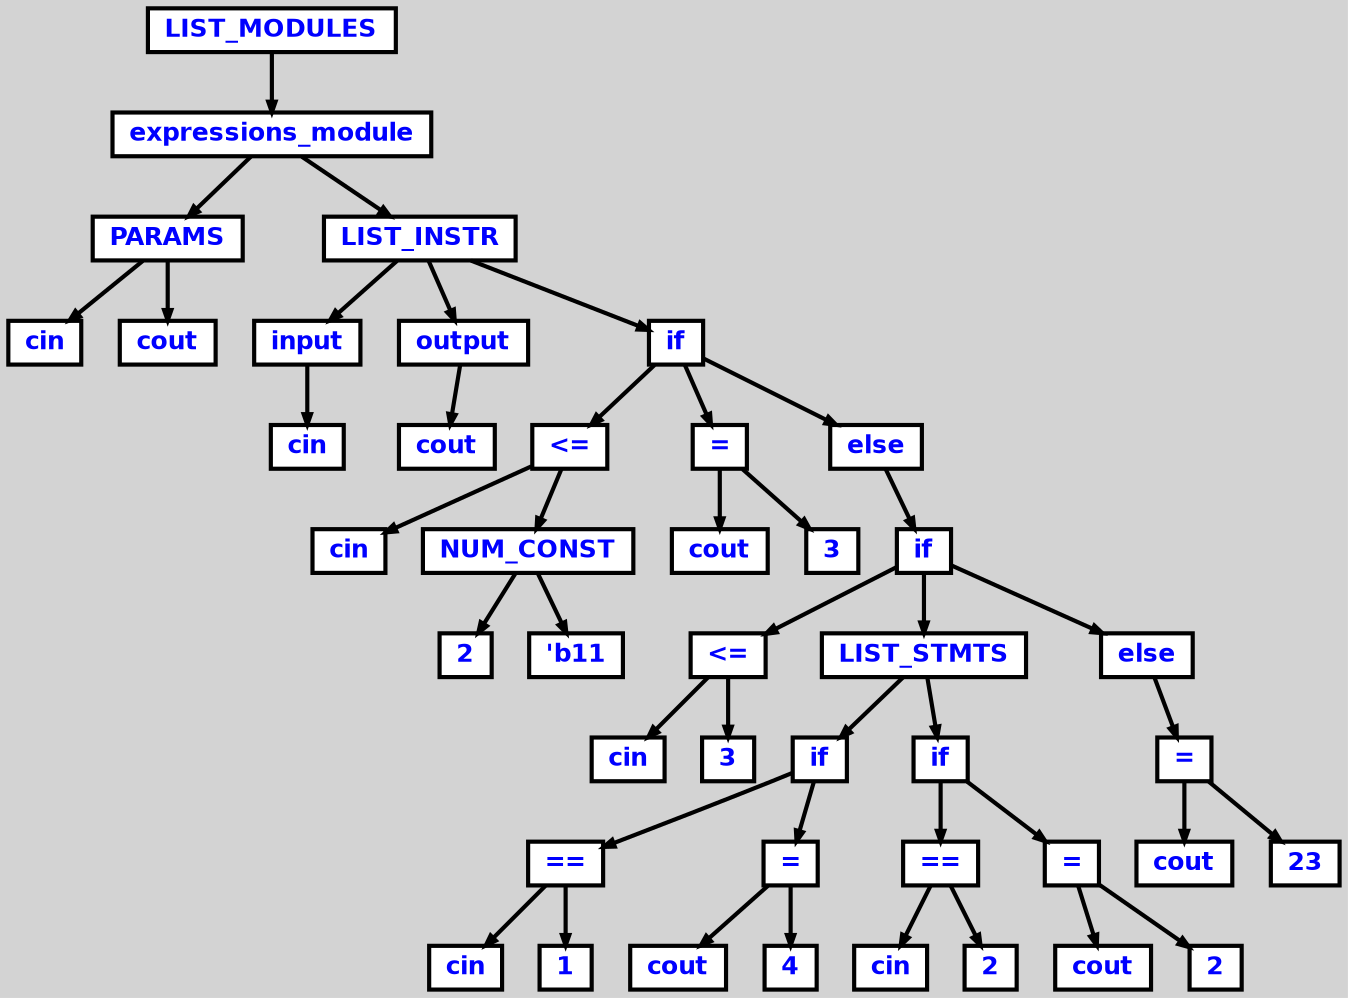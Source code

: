 digraph {

	ordering=out;
	ranksep=.4;
	bgcolor="lightgrey"; node [shape=box, fixedsize=false, fontsize=12, fontname="Helvetica-bold", fontcolor="blue"
		width=.25, height=.25, color="black", fillcolor="white", style="filled, solid, bold"];
	edge [arrowsize=.5, color="black", style="bold"]

  n0 [label="LIST_MODULES"];
  n1 [label="expressions_module"];
  n1 [label="expressions_module"];
  n2 [label="PARAMS"];
  n2 [label="PARAMS"];
  n3 [label="cin"];
  n4 [label="cout"];
  n5 [label="LIST_INSTR"];
  n5 [label="LIST_INSTR"];
  n6 [label="input"];
  n6 [label="input"];
  n7 [label="cin"];
  n8 [label="output"];
  n8 [label="output"];
  n9 [label="cout"];
  n10 [label="if"];
  n10 [label="if"];
  n11 [label="<="];
  n11 [label="<="];
  n12 [label="cin"];
  n13 [label="NUM_CONST"];
  n13 [label="NUM_CONST"];
  n14 [label="2"];
  n15 [label="'b11"];
  n16 [label="="];
  n16 [label="="];
  n17 [label="cout"];
  n18 [label="3"];
  n19 [label="else"];
  n19 [label="else"];
  n20 [label="if"];
  n20 [label="if"];
  n21 [label="<="];
  n21 [label="<="];
  n22 [label="cin"];
  n23 [label="3"];
  n24 [label="LIST_STMTS"];
  n24 [label="LIST_STMTS"];
  n25 [label="if"];
  n25 [label="if"];
  n26 [label="=="];
  n26 [label="=="];
  n27 [label="cin"];
  n28 [label="1"];
  n29 [label="="];
  n29 [label="="];
  n30 [label="cout"];
  n31 [label="4"];
  n32 [label="if"];
  n32 [label="if"];
  n33 [label="=="];
  n33 [label="=="];
  n34 [label="cin"];
  n35 [label="2"];
  n36 [label="="];
  n36 [label="="];
  n37 [label="cout"];
  n38 [label="2"];
  n39 [label="else"];
  n39 [label="else"];
  n40 [label="="];
  n40 [label="="];
  n41 [label="cout"];
  n42 [label="23"];

  n0 -> n1 // "LIST_MODULES" -> "expressions_module"
  n1 -> n2 // "expressions_module" -> "PARAMS"
  n2 -> n3 // "PARAMS" -> "cin"
  n2 -> n4 // "PARAMS" -> "cout"
  n1 -> n5 // "expressions_module" -> "LIST_INSTR"
  n5 -> n6 // "LIST_INSTR" -> "input"
  n6 -> n7 // "input" -> "cin"
  n5 -> n8 // "LIST_INSTR" -> "output"
  n8 -> n9 // "output" -> "cout"
  n5 -> n10 // "LIST_INSTR" -> "if"
  n10 -> n11 // "if" -> "<="
  n11 -> n12 // "<=" -> "cin"
  n11 -> n13 // "<=" -> "NUM_CONST"
  n13 -> n14 // "NUM_CONST" -> "2"
  n13 -> n15 // "NUM_CONST" -> "'b11"
  n10 -> n16 // "if" -> "="
  n16 -> n17 // "=" -> "cout"
  n16 -> n18 // "=" -> "3"
  n10 -> n19 // "if" -> "else"
  n19 -> n20 // "else" -> "if"
  n20 -> n21 // "if" -> "<="
  n21 -> n22 // "<=" -> "cin"
  n21 -> n23 // "<=" -> "3"
  n20 -> n24 // "if" -> "LIST_STMTS"
  n24 -> n25 // "LIST_STMTS" -> "if"
  n25 -> n26 // "if" -> "=="
  n26 -> n27 // "==" -> "cin"
  n26 -> n28 // "==" -> "1"
  n25 -> n29 // "if" -> "="
  n29 -> n30 // "=" -> "cout"
  n29 -> n31 // "=" -> "4"
  n24 -> n32 // "LIST_STMTS" -> "if"
  n32 -> n33 // "if" -> "=="
  n33 -> n34 // "==" -> "cin"
  n33 -> n35 // "==" -> "2"
  n32 -> n36 // "if" -> "="
  n36 -> n37 // "=" -> "cout"
  n36 -> n38 // "=" -> "2"
  n20 -> n39 // "if" -> "else"
  n39 -> n40 // "else" -> "="
  n40 -> n41 // "=" -> "cout"
  n40 -> n42 // "=" -> "23"

}
